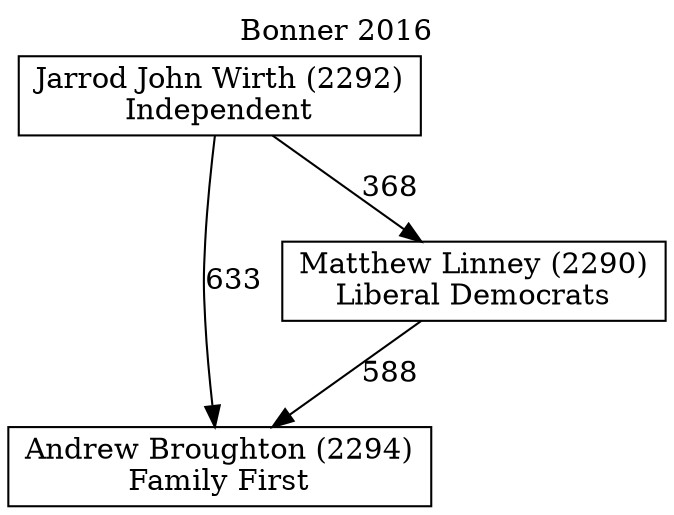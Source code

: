 // House preference flow
digraph "Andrew Broughton (2294)_Bonner_2016" {
	graph [label="Bonner 2016" labelloc=t mclimit=10]
	node [shape=box]
	"Andrew Broughton (2294)" [label="Andrew Broughton (2294)
Family First"]
	"Jarrod John Wirth (2292)" [label="Jarrod John Wirth (2292)
Independent"]
	"Matthew Linney (2290)" [label="Matthew Linney (2290)
Liberal Democrats"]
	"Jarrod John Wirth (2292)" -> "Andrew Broughton (2294)" [label=633]
	"Matthew Linney (2290)" -> "Andrew Broughton (2294)" [label=588]
	"Jarrod John Wirth (2292)" -> "Matthew Linney (2290)" [label=368]
}

